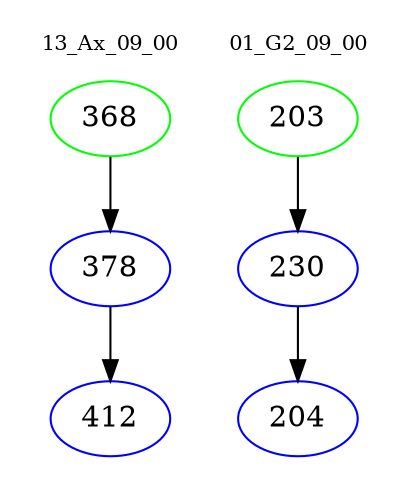 digraph{
subgraph cluster_0 {
color = white
label = "13_Ax_09_00";
fontsize=10;
T0_368 [label="368", color="green"]
T0_368 -> T0_378 [color="black"]
T0_378 [label="378", color="blue"]
T0_378 -> T0_412 [color="black"]
T0_412 [label="412", color="blue"]
}
subgraph cluster_1 {
color = white
label = "01_G2_09_00";
fontsize=10;
T1_203 [label="203", color="green"]
T1_203 -> T1_230 [color="black"]
T1_230 [label="230", color="blue"]
T1_230 -> T1_204 [color="black"]
T1_204 [label="204", color="blue"]
}
}
